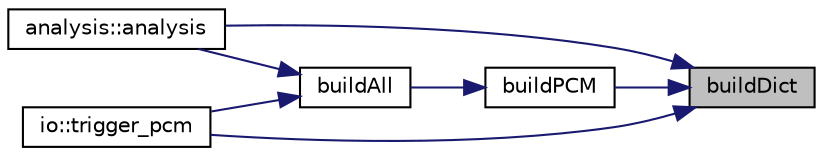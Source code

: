 digraph "buildDict"
{
 // INTERACTIVE_SVG=YES
 // LATEX_PDF_SIZE
  edge [fontname="Helvetica",fontsize="10",labelfontname="Helvetica",labelfontsize="10"];
  node [fontname="Helvetica",fontsize="10",shape=record];
  rankdir="RL";
  Node1 [label="buildDict",height=0.2,width=0.4,color="black", fillcolor="grey75", style="filled", fontcolor="black",tooltip="Builds a dictionary for a specific data type."];
  Node1 -> Node2 [dir="back",color="midnightblue",fontsize="10",style="solid",fontname="Helvetica"];
  Node2 [label="analysis::analysis",height=0.2,width=0.4,color="black", fillcolor="white", style="filled",URL="$classanalysis.html#a1391073bb18c75cdad4132e90992fcd3",tooltip="< Public access specifier for the following members."];
  Node1 -> Node3 [dir="back",color="midnightblue",fontsize="10",style="solid",fontname="Helvetica"];
  Node3 [label="buildPCM",height=0.2,width=0.4,color="black", fillcolor="white", style="filled",URL="$modules_2structs_2include_2structs_2base_8h.html#a96c2f5b7a58cb27671db52cf01b24c35",tooltip="Builds a Precompiled Module (PCM) file for a specific module."];
  Node3 -> Node4 [dir="back",color="midnightblue",fontsize="10",style="solid",fontname="Helvetica"];
  Node4 [label="buildAll",height=0.2,width=0.4,color="black", fillcolor="white", style="filled",URL="$modules_2structs_2include_2structs_2base_8h.html#aa67f17555eea254a2f080d4bfaa19262",tooltip="Initiates the build of all dictionaries and PCM files."];
  Node4 -> Node2 [dir="back",color="midnightblue",fontsize="10",style="solid",fontname="Helvetica"];
  Node4 -> Node5 [dir="back",color="midnightblue",fontsize="10",style="solid",fontname="Helvetica"];
  Node5 [label="io::trigger_pcm",height=0.2,width=0.4,color="black", fillcolor="white", style="filled",URL="$classio.html#a38cda1cf4b0ad6920e19780ad985d374",tooltip="Triggers the generation of a ROOT PCM (Precompiled Module) if needed for dictionary generation."];
  Node1 -> Node5 [dir="back",color="midnightblue",fontsize="10",style="solid",fontname="Helvetica"];
}
